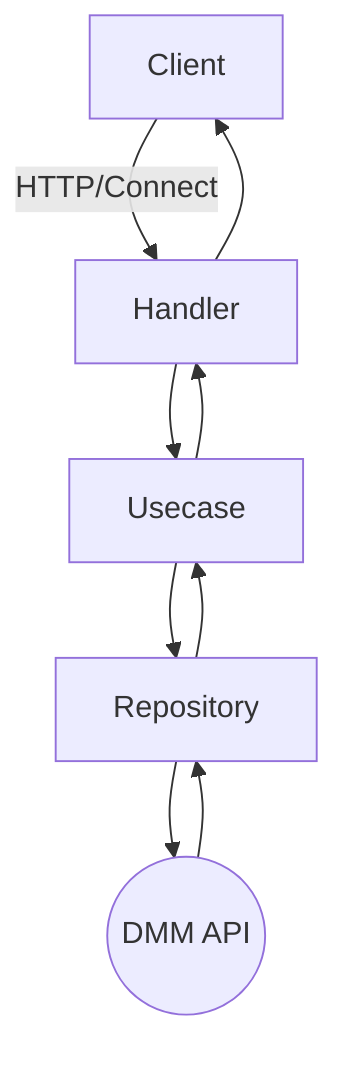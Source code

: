 flowchart TD
    Client -->|HTTP/Connect| Handler
    Handler --> Usecase
    Usecase --> Repository
    Repository --> DMMAPI(("DMM API"))
    DMMAPI --> Repository
    Repository --> Usecase
    Usecase --> Handler
    Handler --> Client